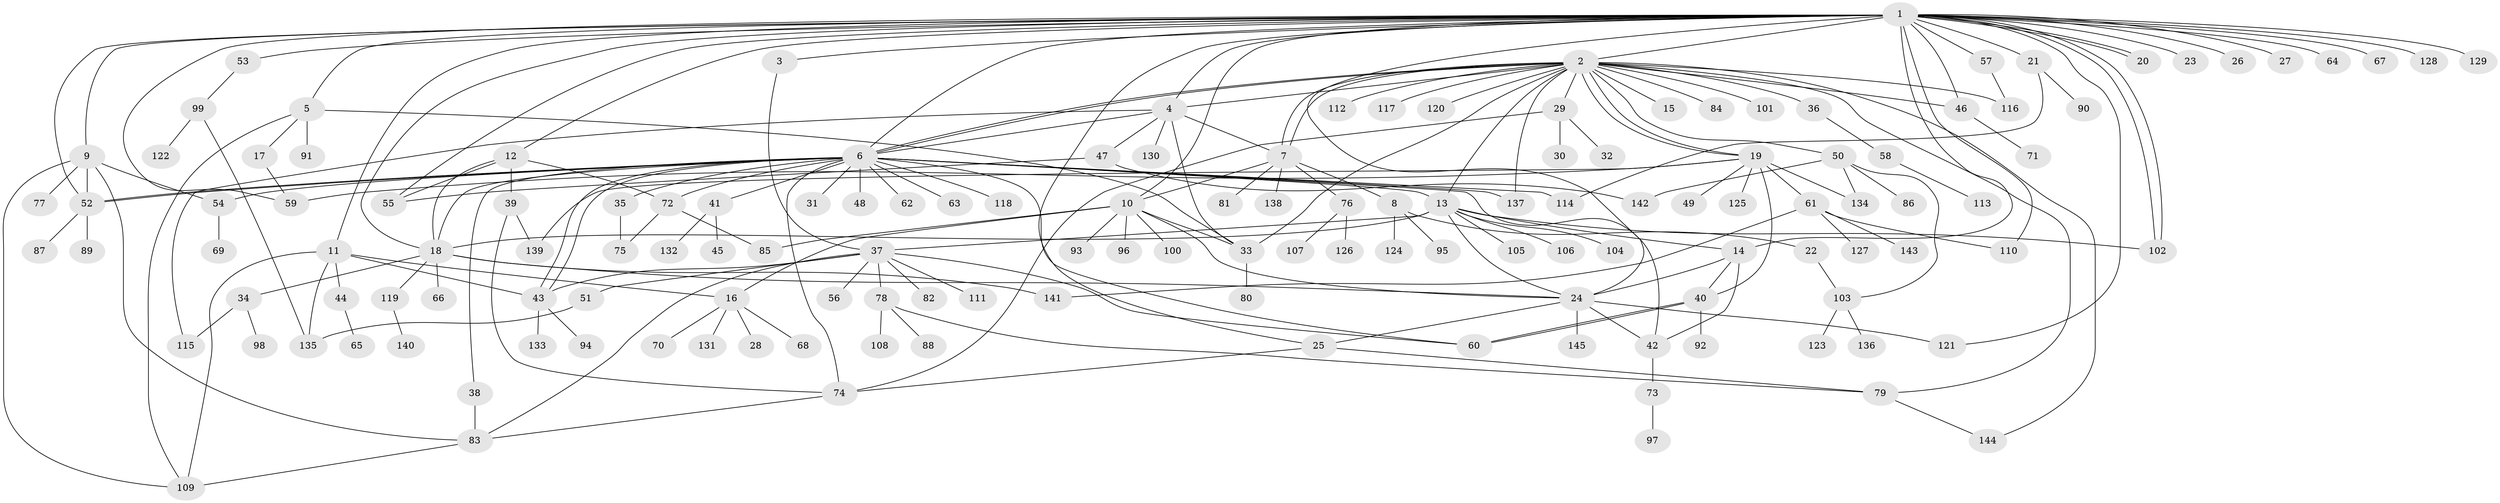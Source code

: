 // Generated by graph-tools (version 1.1) at 2025/49/03/09/25 03:49:51]
// undirected, 145 vertices, 216 edges
graph export_dot {
graph [start="1"]
  node [color=gray90,style=filled];
  1;
  2;
  3;
  4;
  5;
  6;
  7;
  8;
  9;
  10;
  11;
  12;
  13;
  14;
  15;
  16;
  17;
  18;
  19;
  20;
  21;
  22;
  23;
  24;
  25;
  26;
  27;
  28;
  29;
  30;
  31;
  32;
  33;
  34;
  35;
  36;
  37;
  38;
  39;
  40;
  41;
  42;
  43;
  44;
  45;
  46;
  47;
  48;
  49;
  50;
  51;
  52;
  53;
  54;
  55;
  56;
  57;
  58;
  59;
  60;
  61;
  62;
  63;
  64;
  65;
  66;
  67;
  68;
  69;
  70;
  71;
  72;
  73;
  74;
  75;
  76;
  77;
  78;
  79;
  80;
  81;
  82;
  83;
  84;
  85;
  86;
  87;
  88;
  89;
  90;
  91;
  92;
  93;
  94;
  95;
  96;
  97;
  98;
  99;
  100;
  101;
  102;
  103;
  104;
  105;
  106;
  107;
  108;
  109;
  110;
  111;
  112;
  113;
  114;
  115;
  116;
  117;
  118;
  119;
  120;
  121;
  122;
  123;
  124;
  125;
  126;
  127;
  128;
  129;
  130;
  131;
  132;
  133;
  134;
  135;
  136;
  137;
  138;
  139;
  140;
  141;
  142;
  143;
  144;
  145;
  1 -- 2;
  1 -- 3;
  1 -- 4;
  1 -- 5;
  1 -- 6;
  1 -- 9;
  1 -- 10;
  1 -- 11;
  1 -- 12;
  1 -- 14;
  1 -- 18;
  1 -- 20;
  1 -- 20;
  1 -- 21;
  1 -- 23;
  1 -- 24;
  1 -- 25;
  1 -- 26;
  1 -- 27;
  1 -- 46;
  1 -- 52;
  1 -- 53;
  1 -- 55;
  1 -- 57;
  1 -- 59;
  1 -- 64;
  1 -- 67;
  1 -- 102;
  1 -- 102;
  1 -- 110;
  1 -- 121;
  1 -- 128;
  1 -- 129;
  2 -- 4;
  2 -- 6;
  2 -- 6;
  2 -- 7;
  2 -- 7;
  2 -- 13;
  2 -- 15;
  2 -- 19;
  2 -- 19;
  2 -- 29;
  2 -- 33;
  2 -- 36;
  2 -- 46;
  2 -- 50;
  2 -- 79;
  2 -- 84;
  2 -- 101;
  2 -- 112;
  2 -- 116;
  2 -- 117;
  2 -- 120;
  2 -- 137;
  2 -- 144;
  3 -- 37;
  4 -- 6;
  4 -- 7;
  4 -- 33;
  4 -- 47;
  4 -- 115;
  4 -- 130;
  5 -- 17;
  5 -- 33;
  5 -- 91;
  5 -- 109;
  6 -- 13;
  6 -- 18;
  6 -- 31;
  6 -- 35;
  6 -- 38;
  6 -- 41;
  6 -- 42;
  6 -- 43;
  6 -- 43;
  6 -- 48;
  6 -- 52;
  6 -- 52;
  6 -- 54;
  6 -- 60;
  6 -- 62;
  6 -- 63;
  6 -- 72;
  6 -- 74;
  6 -- 114;
  6 -- 118;
  6 -- 137;
  7 -- 8;
  7 -- 10;
  7 -- 76;
  7 -- 81;
  7 -- 138;
  8 -- 22;
  8 -- 95;
  8 -- 124;
  9 -- 52;
  9 -- 54;
  9 -- 77;
  9 -- 83;
  9 -- 109;
  10 -- 16;
  10 -- 24;
  10 -- 33;
  10 -- 85;
  10 -- 93;
  10 -- 96;
  10 -- 100;
  11 -- 16;
  11 -- 43;
  11 -- 44;
  11 -- 109;
  11 -- 135;
  12 -- 18;
  12 -- 39;
  12 -- 55;
  12 -- 72;
  13 -- 14;
  13 -- 18;
  13 -- 24;
  13 -- 37;
  13 -- 102;
  13 -- 104;
  13 -- 105;
  13 -- 106;
  14 -- 24;
  14 -- 40;
  14 -- 42;
  16 -- 28;
  16 -- 68;
  16 -- 70;
  16 -- 131;
  17 -- 59;
  18 -- 24;
  18 -- 34;
  18 -- 66;
  18 -- 119;
  18 -- 141;
  19 -- 40;
  19 -- 49;
  19 -- 59;
  19 -- 61;
  19 -- 125;
  19 -- 134;
  19 -- 139;
  21 -- 90;
  21 -- 114;
  22 -- 103;
  24 -- 25;
  24 -- 42;
  24 -- 121;
  24 -- 145;
  25 -- 74;
  25 -- 79;
  29 -- 30;
  29 -- 32;
  29 -- 74;
  33 -- 80;
  34 -- 98;
  34 -- 115;
  35 -- 75;
  36 -- 58;
  37 -- 43;
  37 -- 51;
  37 -- 56;
  37 -- 60;
  37 -- 78;
  37 -- 82;
  37 -- 83;
  37 -- 111;
  38 -- 83;
  39 -- 74;
  39 -- 139;
  40 -- 60;
  40 -- 60;
  40 -- 92;
  41 -- 45;
  41 -- 132;
  42 -- 73;
  43 -- 94;
  43 -- 133;
  44 -- 65;
  46 -- 71;
  47 -- 55;
  47 -- 142;
  50 -- 86;
  50 -- 103;
  50 -- 134;
  50 -- 142;
  51 -- 135;
  52 -- 87;
  52 -- 89;
  53 -- 99;
  54 -- 69;
  57 -- 116;
  58 -- 113;
  61 -- 110;
  61 -- 127;
  61 -- 141;
  61 -- 143;
  72 -- 75;
  72 -- 85;
  73 -- 97;
  74 -- 83;
  76 -- 107;
  76 -- 126;
  78 -- 79;
  78 -- 88;
  78 -- 108;
  79 -- 144;
  83 -- 109;
  99 -- 122;
  99 -- 135;
  103 -- 123;
  103 -- 136;
  119 -- 140;
}
